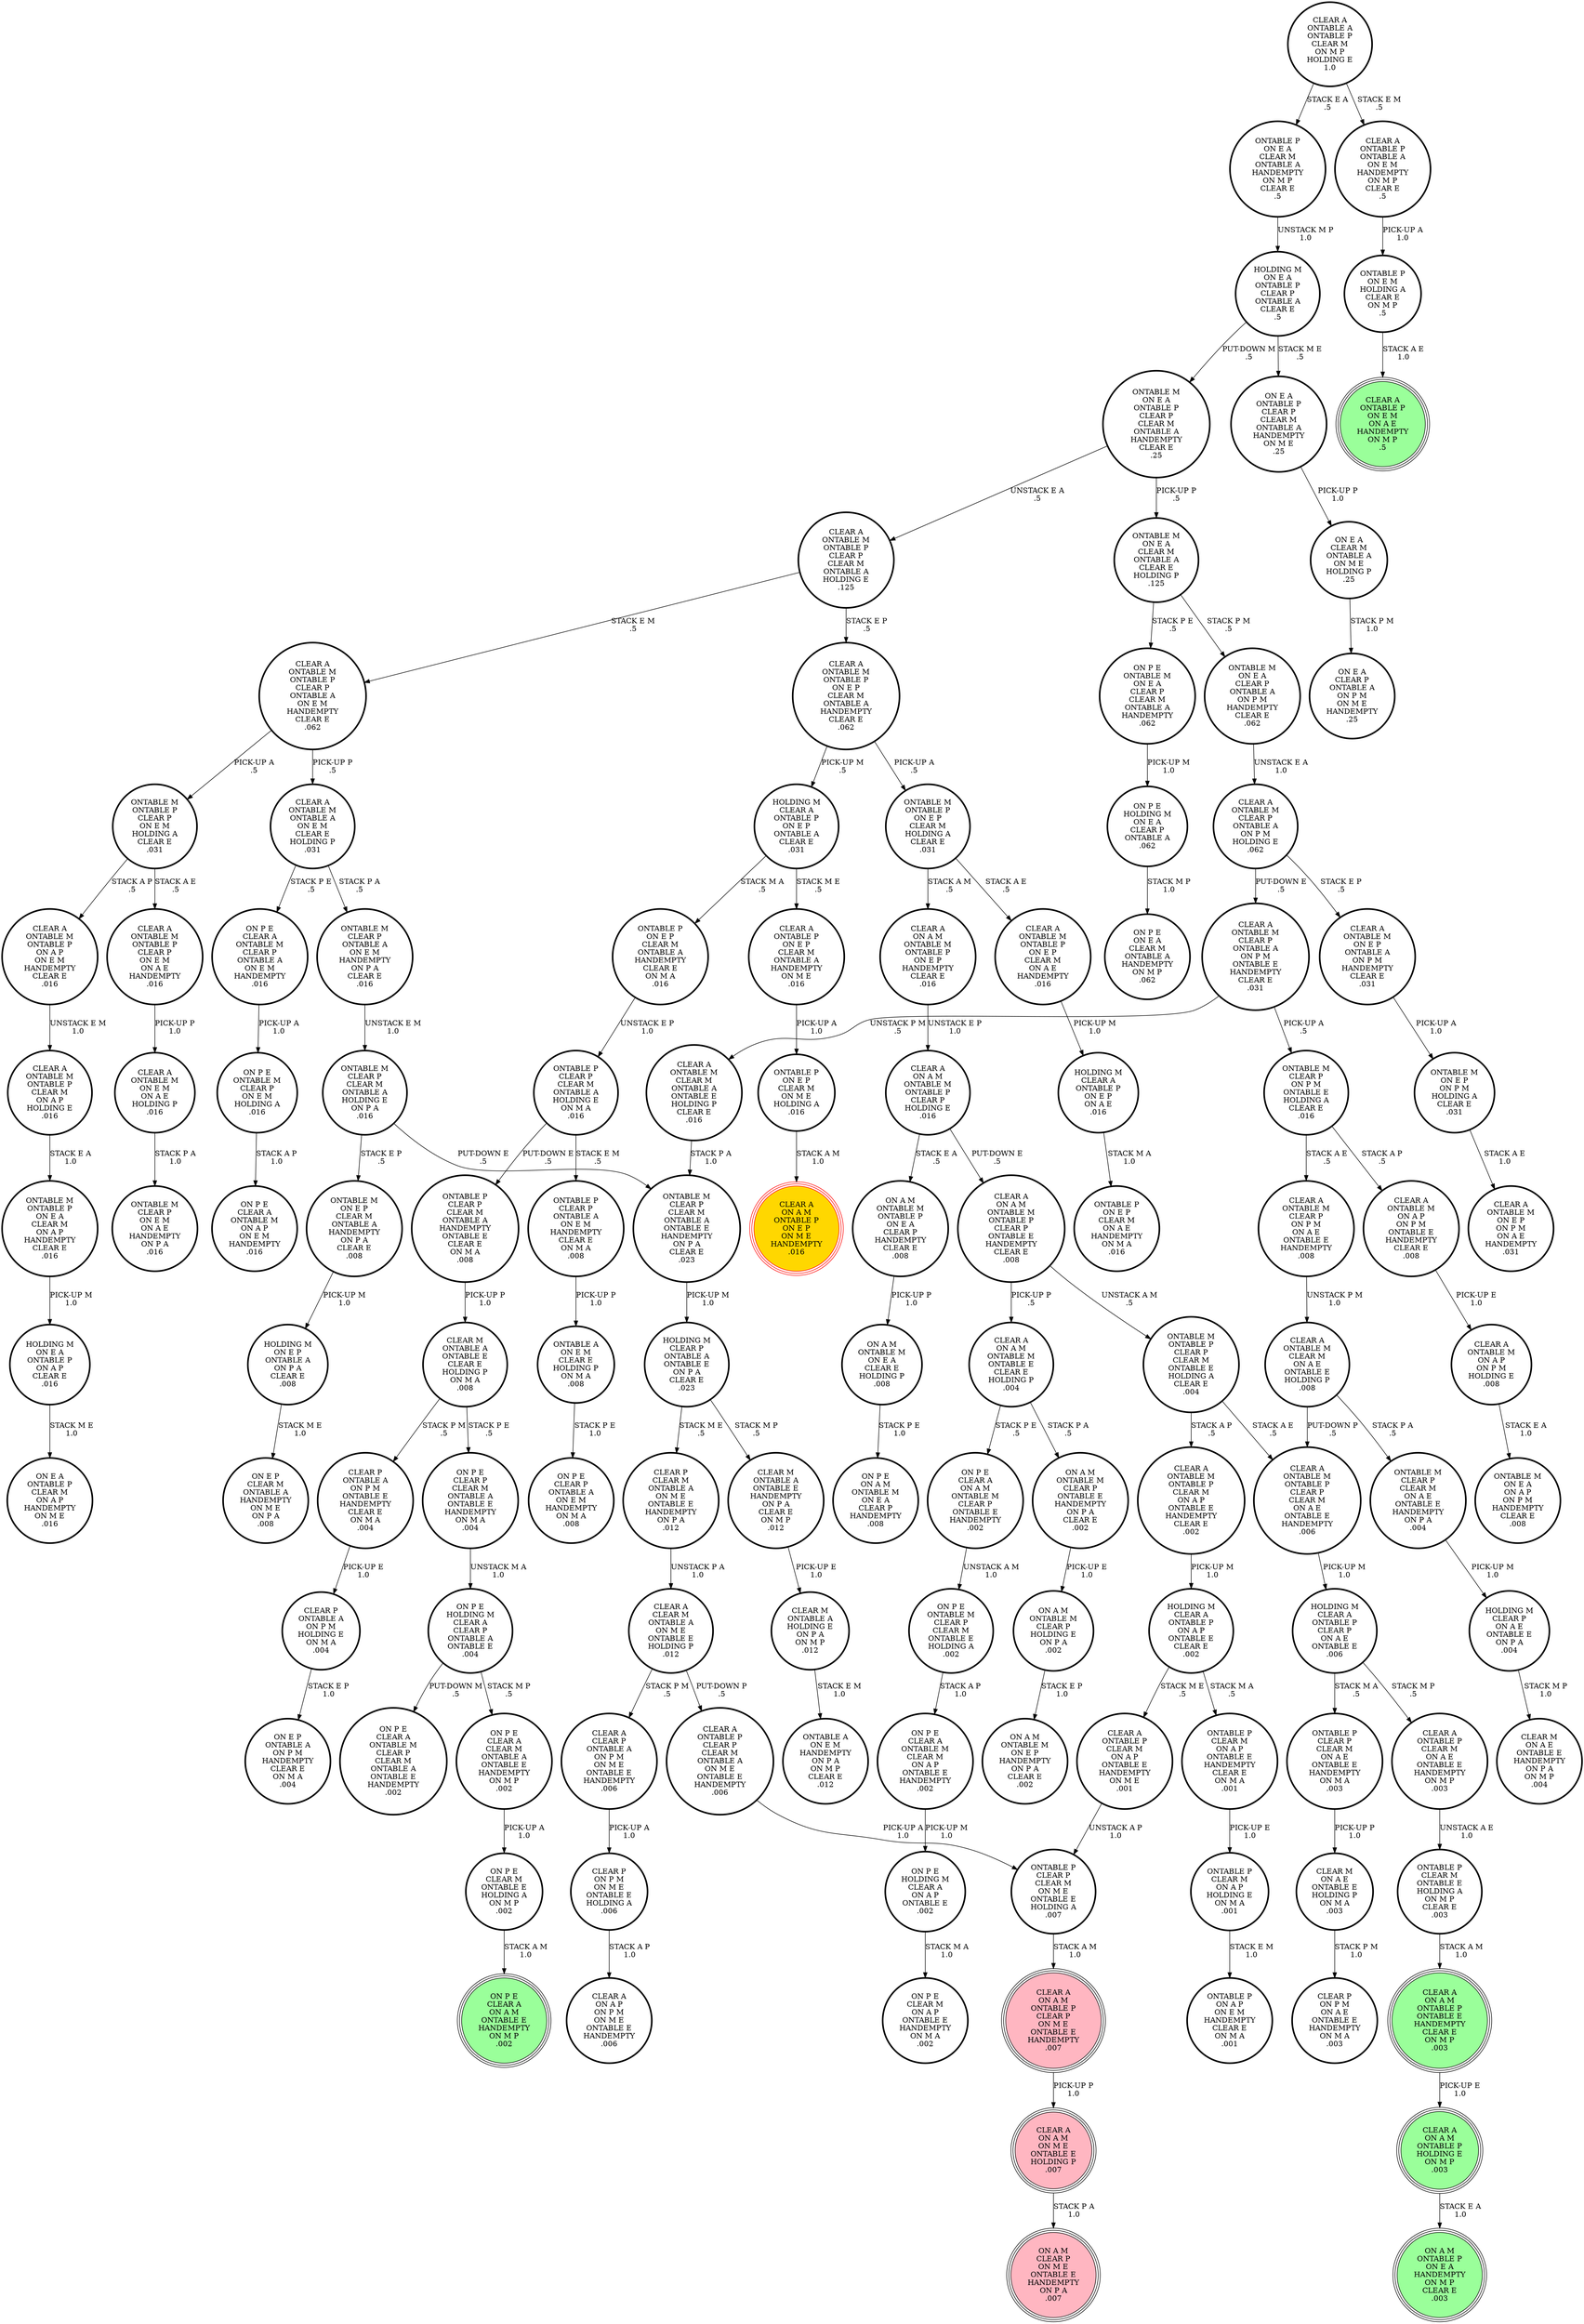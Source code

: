 digraph {
"CLEAR A\nONTABLE M\nCLEAR P\nONTABLE A\nON P M\nONTABLE E\nHANDEMPTY\nCLEAR E\n.031\n" -> "CLEAR A\nONTABLE M\nCLEAR M\nONTABLE A\nONTABLE E\nHOLDING P\nCLEAR E\n.016\n"[label="UNSTACK P M\n.5\n"];
"CLEAR A\nONTABLE M\nCLEAR P\nONTABLE A\nON P M\nONTABLE E\nHANDEMPTY\nCLEAR E\n.031\n" -> "ONTABLE M\nCLEAR P\nON P M\nONTABLE E\nHOLDING A\nCLEAR E\n.016\n"[label="PICK-UP A\n.5\n"];
"ONTABLE M\nON E A\nONTABLE P\nCLEAR P\nCLEAR M\nONTABLE A\nHANDEMPTY\nCLEAR E\n.25\n" -> "ONTABLE M\nON E A\nCLEAR M\nONTABLE A\nCLEAR E\nHOLDING P\n.125\n"[label="PICK-UP P\n.5\n"];
"ONTABLE M\nON E A\nONTABLE P\nCLEAR P\nCLEAR M\nONTABLE A\nHANDEMPTY\nCLEAR E\n.25\n" -> "CLEAR A\nONTABLE M\nONTABLE P\nCLEAR P\nCLEAR M\nONTABLE A\nHOLDING E\n.125\n"[label="UNSTACK E A\n.5\n"];
"ON A M\nONTABLE M\nON E A\nCLEAR E\nHOLDING P\n.008\n" -> "ON P E\nON A M\nONTABLE M\nON E A\nCLEAR P\nHANDEMPTY\n.008\n"[label="STACK P E\n1.0\n"];
"HOLDING M\nCLEAR P\nON A E\nONTABLE E\nON P A\n.004\n" -> "CLEAR M\nON A E\nONTABLE E\nHANDEMPTY\nON P A\nON M P\n.004\n"[label="STACK M P\n1.0\n"];
"ONTABLE P\nCLEAR P\nCLEAR M\nON A E\nONTABLE E\nHANDEMPTY\nON M A\n.003\n" -> "CLEAR M\nON A E\nONTABLE E\nHOLDING P\nON M A\n.003\n"[label="PICK-UP P\n1.0\n"];
"CLEAR A\nONTABLE P\nCLEAR M\nON A P\nONTABLE E\nHANDEMPTY\nON M E\n.001\n" -> "ONTABLE P\nCLEAR P\nCLEAR M\nON M E\nONTABLE E\nHOLDING A\n.007\n"[label="UNSTACK A P\n1.0\n"];
"CLEAR A\nONTABLE M\nONTABLE P\nCLEAR P\nCLEAR M\nONTABLE A\nHOLDING E\n.125\n" -> "CLEAR A\nONTABLE M\nONTABLE P\nON E P\nCLEAR M\nONTABLE A\nHANDEMPTY\nCLEAR E\n.062\n"[label="STACK E P\n.5\n"];
"CLEAR A\nONTABLE M\nONTABLE P\nCLEAR P\nCLEAR M\nONTABLE A\nHOLDING E\n.125\n" -> "CLEAR A\nONTABLE M\nONTABLE P\nCLEAR P\nONTABLE A\nON E M\nHANDEMPTY\nCLEAR E\n.062\n"[label="STACK E M\n.5\n"];
"ONTABLE M\nON E P\nON P M\nHOLDING A\nCLEAR E\n.031\n" -> "CLEAR A\nONTABLE M\nON E P\nON P M\nON A E\nHANDEMPTY\n.031\n"[label="STACK A E\n1.0\n"];
"ON A M\nONTABLE M\nCLEAR P\nONTABLE E\nHANDEMPTY\nON P A\nCLEAR E\n.002\n" -> "ON A M\nONTABLE M\nCLEAR P\nHOLDING E\nON P A\n.002\n"[label="PICK-UP E\n1.0\n"];
"CLEAR A\nON A M\nONTABLE P\nONTABLE E\nHANDEMPTY\nCLEAR E\nON M P\n.003\n" -> "CLEAR A\nON A M\nONTABLE P\nHOLDING E\nON M P\n.003\n"[label="PICK-UP E\n1.0\n"];
"CLEAR A\nONTABLE M\nON E P\nONTABLE A\nON P M\nHANDEMPTY\nCLEAR E\n.031\n" -> "ONTABLE M\nON E P\nON P M\nHOLDING A\nCLEAR E\n.031\n"[label="PICK-UP A\n1.0\n"];
"ON E A\nCLEAR M\nONTABLE A\nON M E\nHOLDING P\n.25\n" -> "ON E A\nCLEAR P\nONTABLE A\nON P M\nON M E\nHANDEMPTY\n.25\n"[label="STACK P M\n1.0\n"];
"ON P E\nCLEAR M\nONTABLE E\nHOLDING A\nON M P\n.002\n" -> "ON P E\nCLEAR A\nON A M\nONTABLE E\nHANDEMPTY\nON M P\n.002\n"[label="STACK A M\n1.0\n"];
"CLEAR A\nONTABLE M\nONTABLE A\nON E M\nCLEAR E\nHOLDING P\n.031\n" -> "ONTABLE M\nCLEAR P\nONTABLE A\nON E M\nHANDEMPTY\nON P A\nCLEAR E\n.016\n"[label="STACK P A\n.5\n"];
"CLEAR A\nONTABLE M\nONTABLE A\nON E M\nCLEAR E\nHOLDING P\n.031\n" -> "ON P E\nCLEAR A\nONTABLE M\nCLEAR P\nONTABLE A\nON E M\nHANDEMPTY\n.016\n"[label="STACK P E\n.5\n"];
"HOLDING M\nCLEAR A\nONTABLE P\nCLEAR P\nON A E\nONTABLE E\n.006\n" -> "CLEAR A\nONTABLE P\nCLEAR M\nON A E\nONTABLE E\nHANDEMPTY\nON M P\n.003\n"[label="STACK M P\n.5\n"];
"HOLDING M\nCLEAR A\nONTABLE P\nCLEAR P\nON A E\nONTABLE E\n.006\n" -> "ONTABLE P\nCLEAR P\nCLEAR M\nON A E\nONTABLE E\nHANDEMPTY\nON M A\n.003\n"[label="STACK M A\n.5\n"];
"ONTABLE M\nONTABLE P\nCLEAR P\nON E M\nHOLDING A\nCLEAR E\n.031\n" -> "CLEAR A\nONTABLE M\nONTABLE P\nCLEAR P\nON E M\nON A E\nHANDEMPTY\n.016\n"[label="STACK A E\n.5\n"];
"ONTABLE M\nONTABLE P\nCLEAR P\nON E M\nHOLDING A\nCLEAR E\n.031\n" -> "CLEAR A\nONTABLE M\nONTABLE P\nON A P\nON E M\nHANDEMPTY\nCLEAR E\n.016\n"[label="STACK A P\n.5\n"];
"CLEAR P\nON P M\nON M E\nONTABLE E\nHOLDING A\n.006\n" -> "CLEAR A\nON A P\nON P M\nON M E\nONTABLE E\nHANDEMPTY\n.006\n"[label="STACK A P\n1.0\n"];
"ON P E\nHOLDING M\nCLEAR A\nON A P\nONTABLE E\n.002\n" -> "ON P E\nCLEAR M\nON A P\nONTABLE E\nHANDEMPTY\nON M A\n.002\n"[label="STACK M A\n1.0\n"];
"ONTABLE P\nCLEAR P\nCLEAR M\nON M E\nONTABLE E\nHOLDING A\n.007\n" -> "CLEAR A\nON A M\nONTABLE P\nCLEAR P\nON M E\nONTABLE E\nHANDEMPTY\n.007\n"[label="STACK A M\n1.0\n"];
"CLEAR A\nONTABLE P\nON E P\nCLEAR M\nONTABLE A\nHANDEMPTY\nON M E\n.016\n" -> "ONTABLE P\nON E P\nCLEAR M\nON M E\nHOLDING A\n.016\n"[label="PICK-UP A\n1.0\n"];
"CLEAR A\nCLEAR M\nONTABLE A\nON M E\nONTABLE E\nHOLDING P\n.012\n" -> "CLEAR A\nONTABLE P\nCLEAR P\nCLEAR M\nONTABLE A\nON M E\nONTABLE E\nHANDEMPTY\n.006\n"[label="PUT-DOWN P\n.5\n"];
"CLEAR A\nCLEAR M\nONTABLE A\nON M E\nONTABLE E\nHOLDING P\n.012\n" -> "CLEAR A\nCLEAR P\nONTABLE A\nON P M\nON M E\nONTABLE E\nHANDEMPTY\n.006\n"[label="STACK P M\n.5\n"];
"ON P E\nONTABLE M\nCLEAR P\nCLEAR M\nONTABLE E\nHOLDING A\n.002\n" -> "ON P E\nCLEAR A\nONTABLE M\nCLEAR M\nON A P\nONTABLE E\nHANDEMPTY\n.002\n"[label="STACK A P\n1.0\n"];
"ONTABLE P\nCLEAR P\nONTABLE A\nON E M\nHANDEMPTY\nCLEAR E\nON M A\n.008\n" -> "ONTABLE A\nON E M\nCLEAR E\nHOLDING P\nON M A\n.008\n"[label="PICK-UP P\n1.0\n"];
"ONTABLE M\nON E A\nCLEAR M\nONTABLE A\nCLEAR E\nHOLDING P\n.125\n" -> "ON P E\nONTABLE M\nON E A\nCLEAR P\nCLEAR M\nONTABLE A\nHANDEMPTY\n.062\n"[label="STACK P E\n.5\n"];
"ONTABLE M\nON E A\nCLEAR M\nONTABLE A\nCLEAR E\nHOLDING P\n.125\n" -> "ONTABLE M\nON E A\nCLEAR P\nONTABLE A\nON P M\nHANDEMPTY\nCLEAR E\n.062\n"[label="STACK P M\n.5\n"];
"ON A M\nONTABLE M\nONTABLE P\nON E A\nCLEAR P\nHANDEMPTY\nCLEAR E\n.008\n" -> "ON A M\nONTABLE M\nON E A\nCLEAR E\nHOLDING P\n.008\n"[label="PICK-UP P\n1.0\n"];
"CLEAR A\nONTABLE M\nONTABLE P\nCLEAR M\nON A P\nHOLDING E\n.016\n" -> "ONTABLE M\nONTABLE P\nON E A\nCLEAR M\nON A P\nHANDEMPTY\nCLEAR E\n.016\n"[label="STACK E A\n1.0\n"];
"CLEAR M\nONTABLE A\nHOLDING E\nON P A\nON M P\n.012\n" -> "ONTABLE A\nON E M\nHANDEMPTY\nON P A\nON M P\nCLEAR E\n.012\n"[label="STACK E M\n1.0\n"];
"ONTABLE P\nON E A\nCLEAR M\nONTABLE A\nHANDEMPTY\nON M P\nCLEAR E\n.5\n" -> "HOLDING M\nON E A\nONTABLE P\nCLEAR P\nONTABLE A\nCLEAR E\n.5\n"[label="UNSTACK M P\n1.0\n"];
"ONTABLE M\nONTABLE P\nCLEAR P\nCLEAR M\nONTABLE E\nHOLDING A\nCLEAR E\n.004\n" -> "CLEAR A\nONTABLE M\nONTABLE P\nCLEAR P\nCLEAR M\nON A E\nONTABLE E\nHANDEMPTY\n.006\n"[label="STACK A E\n.5\n"];
"ONTABLE M\nONTABLE P\nCLEAR P\nCLEAR M\nONTABLE E\nHOLDING A\nCLEAR E\n.004\n" -> "CLEAR A\nONTABLE M\nONTABLE P\nCLEAR M\nON A P\nONTABLE E\nHANDEMPTY\nCLEAR E\n.002\n"[label="STACK A P\n.5\n"];
"CLEAR A\nON A M\nONTABLE M\nONTABLE P\nCLEAR P\nHOLDING E\n.016\n" -> "ON A M\nONTABLE M\nONTABLE P\nON E A\nCLEAR P\nHANDEMPTY\nCLEAR E\n.008\n"[label="STACK E A\n.5\n"];
"CLEAR A\nON A M\nONTABLE M\nONTABLE P\nCLEAR P\nHOLDING E\n.016\n" -> "CLEAR A\nON A M\nONTABLE M\nONTABLE P\nCLEAR P\nONTABLE E\nHANDEMPTY\nCLEAR E\n.008\n"[label="PUT-DOWN E\n.5\n"];
"CLEAR A\nON A M\nONTABLE M\nONTABLE E\nCLEAR E\nHOLDING P\n.004\n" -> "ON P E\nCLEAR A\nON A M\nONTABLE M\nCLEAR P\nONTABLE E\nHANDEMPTY\n.002\n"[label="STACK P E\n.5\n"];
"CLEAR A\nON A M\nONTABLE M\nONTABLE E\nCLEAR E\nHOLDING P\n.004\n" -> "ON A M\nONTABLE M\nCLEAR P\nONTABLE E\nHANDEMPTY\nON P A\nCLEAR E\n.002\n"[label="STACK P A\n.5\n"];
"CLEAR M\nONTABLE A\nONTABLE E\nCLEAR E\nHOLDING P\nON M A\n.008\n" -> "ON P E\nCLEAR P\nCLEAR M\nONTABLE A\nONTABLE E\nHANDEMPTY\nON M A\n.004\n"[label="STACK P E\n.5\n"];
"CLEAR M\nONTABLE A\nONTABLE E\nCLEAR E\nHOLDING P\nON M A\n.008\n" -> "CLEAR P\nONTABLE A\nON P M\nONTABLE E\nHANDEMPTY\nCLEAR E\nON M A\n.004\n"[label="STACK P M\n.5\n"];
"ONTABLE M\nONTABLE P\nON E P\nCLEAR M\nHOLDING A\nCLEAR E\n.031\n" -> "CLEAR A\nON A M\nONTABLE M\nONTABLE P\nON E P\nHANDEMPTY\nCLEAR E\n.016\n"[label="STACK A M\n.5\n"];
"ONTABLE M\nONTABLE P\nON E P\nCLEAR M\nHOLDING A\nCLEAR E\n.031\n" -> "CLEAR A\nONTABLE M\nONTABLE P\nON E P\nCLEAR M\nON A E\nHANDEMPTY\n.016\n"[label="STACK A E\n.5\n"];
"ONTABLE P\nON E P\nCLEAR M\nON M E\nHOLDING A\n.016\n" -> "CLEAR A\nON A M\nONTABLE P\nON E P\nON M E\nHANDEMPTY\n.016\n"[label="STACK A M\n1.0\n"];
"ONTABLE M\nON E A\nCLEAR P\nONTABLE A\nON P M\nHANDEMPTY\nCLEAR E\n.062\n" -> "CLEAR A\nONTABLE M\nCLEAR P\nONTABLE A\nON P M\nHOLDING E\n.062\n"[label="UNSTACK E A\n1.0\n"];
"CLEAR A\nONTABLE M\nONTABLE P\nCLEAR P\nCLEAR M\nON A E\nONTABLE E\nHANDEMPTY\n.006\n" -> "HOLDING M\nCLEAR A\nONTABLE P\nCLEAR P\nON A E\nONTABLE E\n.006\n"[label="PICK-UP M\n1.0\n"];
"CLEAR A\nONTABLE M\nCLEAR M\nONTABLE A\nONTABLE E\nHOLDING P\nCLEAR E\n.016\n" -> "ONTABLE M\nCLEAR P\nCLEAR M\nONTABLE A\nONTABLE E\nHANDEMPTY\nON P A\nCLEAR E\n.023\n"[label="STACK P A\n1.0\n"];
"HOLDING M\nCLEAR A\nONTABLE P\nON A P\nONTABLE E\nCLEAR E\n.002\n" -> "ONTABLE P\nCLEAR M\nON A P\nONTABLE E\nHANDEMPTY\nCLEAR E\nON M A\n.001\n"[label="STACK M A\n.5\n"];
"HOLDING M\nCLEAR A\nONTABLE P\nON A P\nONTABLE E\nCLEAR E\n.002\n" -> "CLEAR A\nONTABLE P\nCLEAR M\nON A P\nONTABLE E\nHANDEMPTY\nON M E\n.001\n"[label="STACK M E\n.5\n"];
"ONTABLE P\nCLEAR M\nON A P\nHOLDING E\nON M A\n.001\n" -> "ONTABLE P\nON A P\nON E M\nHANDEMPTY\nCLEAR E\nON M A\n.001\n"[label="STACK E M\n1.0\n"];
"ONTABLE P\nON E P\nCLEAR M\nONTABLE A\nHANDEMPTY\nCLEAR E\nON M A\n.016\n" -> "ONTABLE P\nCLEAR P\nCLEAR M\nONTABLE A\nHOLDING E\nON M A\n.016\n"[label="UNSTACK E P\n1.0\n"];
"ONTABLE P\nCLEAR M\nON A P\nONTABLE E\nHANDEMPTY\nCLEAR E\nON M A\n.001\n" -> "ONTABLE P\nCLEAR M\nON A P\nHOLDING E\nON M A\n.001\n"[label="PICK-UP E\n1.0\n"];
"ONTABLE M\nCLEAR P\nONTABLE A\nON E M\nHANDEMPTY\nON P A\nCLEAR E\n.016\n" -> "ONTABLE M\nCLEAR P\nCLEAR M\nONTABLE A\nHOLDING E\nON P A\n.016\n"[label="UNSTACK E M\n1.0\n"];
"ONTABLE M\nONTABLE P\nON E A\nCLEAR M\nON A P\nHANDEMPTY\nCLEAR E\n.016\n" -> "HOLDING M\nON E A\nONTABLE P\nON A P\nCLEAR E\n.016\n"[label="PICK-UP M\n1.0\n"];
"ON P E\nCLEAR A\nON A M\nONTABLE M\nCLEAR P\nONTABLE E\nHANDEMPTY\n.002\n" -> "ON P E\nONTABLE M\nCLEAR P\nCLEAR M\nONTABLE E\nHOLDING A\n.002\n"[label="UNSTACK A M\n1.0\n"];
"ONTABLE P\nON E M\nHOLDING A\nCLEAR E\nON M P\n.5\n" -> "CLEAR A\nONTABLE P\nON E M\nON A E\nHANDEMPTY\nON M P\n.5\n"[label="STACK A E\n1.0\n"];
"ON P E\nCLEAR A\nONTABLE M\nCLEAR P\nONTABLE A\nON E M\nHANDEMPTY\n.016\n" -> "ON P E\nONTABLE M\nCLEAR P\nON E M\nHOLDING A\n.016\n"[label="PICK-UP A\n1.0\n"];
"ONTABLE P\nCLEAR P\nCLEAR M\nONTABLE A\nHANDEMPTY\nONTABLE E\nCLEAR E\nON M A\n.008\n" -> "CLEAR M\nONTABLE A\nONTABLE E\nCLEAR E\nHOLDING P\nON M A\n.008\n"[label="PICK-UP P\n1.0\n"];
"ONTABLE A\nON E M\nCLEAR E\nHOLDING P\nON M A\n.008\n" -> "ON P E\nCLEAR P\nONTABLE A\nON E M\nHANDEMPTY\nON M A\n.008\n"[label="STACK P E\n1.0\n"];
"ON P E\nCLEAR A\nCLEAR M\nONTABLE A\nONTABLE E\nHANDEMPTY\nON M P\n.002\n" -> "ON P E\nCLEAR M\nONTABLE E\nHOLDING A\nON M P\n.002\n"[label="PICK-UP A\n1.0\n"];
"ON P E\nHOLDING M\nON E A\nCLEAR P\nONTABLE A\n.062\n" -> "ON P E\nON E A\nCLEAR M\nONTABLE A\nHANDEMPTY\nON M P\n.062\n"[label="STACK M P\n1.0\n"];
"CLEAR A\nONTABLE M\nONTABLE P\nON A P\nON E M\nHANDEMPTY\nCLEAR E\n.016\n" -> "CLEAR A\nONTABLE M\nONTABLE P\nCLEAR M\nON A P\nHOLDING E\n.016\n"[label="UNSTACK E M\n1.0\n"];
"CLEAR M\nONTABLE A\nONTABLE E\nHANDEMPTY\nON P A\nCLEAR E\nON M P\n.012\n" -> "CLEAR M\nONTABLE A\nHOLDING E\nON P A\nON M P\n.012\n"[label="PICK-UP E\n1.0\n"];
"CLEAR A\nONTABLE A\nONTABLE P\nCLEAR M\nON M P\nHOLDING E\n1.0\n" -> "ONTABLE P\nON E A\nCLEAR M\nONTABLE A\nHANDEMPTY\nON M P\nCLEAR E\n.5\n"[label="STACK E A\n.5\n"];
"CLEAR A\nONTABLE A\nONTABLE P\nCLEAR M\nON M P\nHOLDING E\n1.0\n" -> "CLEAR A\nONTABLE P\nONTABLE A\nON E M\nHANDEMPTY\nON M P\nCLEAR E\n.5\n"[label="STACK E M\n.5\n"];
"ON E A\nONTABLE P\nCLEAR P\nCLEAR M\nONTABLE A\nHANDEMPTY\nON M E\n.25\n" -> "ON E A\nCLEAR M\nONTABLE A\nON M E\nHOLDING P\n.25\n"[label="PICK-UP P\n1.0\n"];
"CLEAR A\nONTABLE M\nON A P\nON P M\nHOLDING E\n.008\n" -> "ONTABLE M\nON E A\nON A P\nON P M\nHANDEMPTY\nCLEAR E\n.008\n"[label="STACK E A\n1.0\n"];
"ONTABLE M\nON E P\nCLEAR M\nONTABLE A\nHANDEMPTY\nON P A\nCLEAR E\n.008\n" -> "HOLDING M\nON E P\nONTABLE A\nON P A\nCLEAR E\n.008\n"[label="PICK-UP M\n1.0\n"];
"ON P E\nONTABLE M\nON E A\nCLEAR P\nCLEAR M\nONTABLE A\nHANDEMPTY\n.062\n" -> "ON P E\nHOLDING M\nON E A\nCLEAR P\nONTABLE A\n.062\n"[label="PICK-UP M\n1.0\n"];
"CLEAR A\nONTABLE M\nONTABLE P\nCLEAR M\nON A P\nONTABLE E\nHANDEMPTY\nCLEAR E\n.002\n" -> "HOLDING M\nCLEAR A\nONTABLE P\nON A P\nONTABLE E\nCLEAR E\n.002\n"[label="PICK-UP M\n1.0\n"];
"CLEAR A\nONTABLE M\nONTABLE P\nON E P\nCLEAR M\nON A E\nHANDEMPTY\n.016\n" -> "HOLDING M\nCLEAR A\nONTABLE P\nON E P\nON A E\n.016\n"[label="PICK-UP M\n1.0\n"];
"ON P E\nCLEAR A\nONTABLE M\nCLEAR M\nON A P\nONTABLE E\nHANDEMPTY\n.002\n" -> "ON P E\nHOLDING M\nCLEAR A\nON A P\nONTABLE E\n.002\n"[label="PICK-UP M\n1.0\n"];
"CLEAR A\nON A M\nONTABLE P\nHOLDING E\nON M P\n.003\n" -> "ON A M\nONTABLE P\nON E A\nHANDEMPTY\nON M P\nCLEAR E\n.003\n"[label="STACK E A\n1.0\n"];
"CLEAR A\nONTABLE P\nONTABLE A\nON E M\nHANDEMPTY\nON M P\nCLEAR E\n.5\n" -> "ONTABLE P\nON E M\nHOLDING A\nCLEAR E\nON M P\n.5\n"[label="PICK-UP A\n1.0\n"];
"CLEAR P\nONTABLE A\nON P M\nHOLDING E\nON M A\n.004\n" -> "ON E P\nONTABLE A\nON P M\nHANDEMPTY\nCLEAR E\nON M A\n.004\n"[label="STACK E P\n1.0\n"];
"ONTABLE P\nCLEAR P\nCLEAR M\nONTABLE A\nHOLDING E\nON M A\n.016\n" -> "ONTABLE P\nCLEAR P\nCLEAR M\nONTABLE A\nHANDEMPTY\nONTABLE E\nCLEAR E\nON M A\n.008\n"[label="PUT-DOWN E\n.5\n"];
"ONTABLE P\nCLEAR P\nCLEAR M\nONTABLE A\nHOLDING E\nON M A\n.016\n" -> "ONTABLE P\nCLEAR P\nONTABLE A\nON E M\nHANDEMPTY\nCLEAR E\nON M A\n.008\n"[label="STACK E M\n.5\n"];
"CLEAR A\nONTABLE M\nON E M\nON A E\nHOLDING P\n.016\n" -> "ONTABLE M\nCLEAR P\nON E M\nON A E\nHANDEMPTY\nON P A\n.016\n"[label="STACK P A\n1.0\n"];
"ONTABLE M\nCLEAR P\nCLEAR M\nONTABLE A\nONTABLE E\nHANDEMPTY\nON P A\nCLEAR E\n.023\n" -> "HOLDING M\nCLEAR P\nONTABLE A\nONTABLE E\nON P A\nCLEAR E\n.023\n"[label="PICK-UP M\n1.0\n"];
"ON A M\nONTABLE M\nCLEAR P\nHOLDING E\nON P A\n.002\n" -> "ON A M\nONTABLE M\nON E P\nHANDEMPTY\nON P A\nCLEAR E\n.002\n"[label="STACK E P\n1.0\n"];
"ONTABLE P\nCLEAR M\nONTABLE E\nHOLDING A\nON M P\nCLEAR E\n.003\n" -> "CLEAR A\nON A M\nONTABLE P\nONTABLE E\nHANDEMPTY\nCLEAR E\nON M P\n.003\n"[label="STACK A M\n1.0\n"];
"CLEAR M\nON A E\nONTABLE E\nHOLDING P\nON M A\n.003\n" -> "CLEAR P\nON P M\nON A E\nONTABLE E\nHANDEMPTY\nON M A\n.003\n"[label="STACK P M\n1.0\n"];
"CLEAR A\nON A M\nONTABLE M\nONTABLE P\nCLEAR P\nONTABLE E\nHANDEMPTY\nCLEAR E\n.008\n" -> "ONTABLE M\nONTABLE P\nCLEAR P\nCLEAR M\nONTABLE E\nHOLDING A\nCLEAR E\n.004\n"[label="UNSTACK A M\n.5\n"];
"CLEAR A\nON A M\nONTABLE M\nONTABLE P\nCLEAR P\nONTABLE E\nHANDEMPTY\nCLEAR E\n.008\n" -> "CLEAR A\nON A M\nONTABLE M\nONTABLE E\nCLEAR E\nHOLDING P\n.004\n"[label="PICK-UP P\n.5\n"];
"CLEAR A\nON A M\nON M E\nONTABLE E\nHOLDING P\n.007\n" -> "ON A M\nCLEAR P\nON M E\nONTABLE E\nHANDEMPTY\nON P A\n.007\n"[label="STACK P A\n1.0\n"];
"ONTABLE M\nCLEAR P\nON P M\nONTABLE E\nHOLDING A\nCLEAR E\n.016\n" -> "CLEAR A\nONTABLE M\nCLEAR P\nON P M\nON A E\nONTABLE E\nHANDEMPTY\n.008\n"[label="STACK A E\n.5\n"];
"ONTABLE M\nCLEAR P\nON P M\nONTABLE E\nHOLDING A\nCLEAR E\n.016\n" -> "CLEAR A\nONTABLE M\nON A P\nON P M\nONTABLE E\nHANDEMPTY\nCLEAR E\n.008\n"[label="STACK A P\n.5\n"];
"ONTABLE M\nCLEAR P\nCLEAR M\nONTABLE A\nHOLDING E\nON P A\n.016\n" -> "ONTABLE M\nCLEAR P\nCLEAR M\nONTABLE A\nONTABLE E\nHANDEMPTY\nON P A\nCLEAR E\n.023\n"[label="PUT-DOWN E\n.5\n"];
"ONTABLE M\nCLEAR P\nCLEAR M\nONTABLE A\nHOLDING E\nON P A\n.016\n" -> "ONTABLE M\nON E P\nCLEAR M\nONTABLE A\nHANDEMPTY\nON P A\nCLEAR E\n.008\n"[label="STACK E P\n.5\n"];
"CLEAR A\nONTABLE M\nONTABLE P\nON E P\nCLEAR M\nONTABLE A\nHANDEMPTY\nCLEAR E\n.062\n" -> "HOLDING M\nCLEAR A\nONTABLE P\nON E P\nONTABLE A\nCLEAR E\n.031\n"[label="PICK-UP M\n.5\n"];
"CLEAR A\nONTABLE M\nONTABLE P\nON E P\nCLEAR M\nONTABLE A\nHANDEMPTY\nCLEAR E\n.062\n" -> "ONTABLE M\nONTABLE P\nON E P\nCLEAR M\nHOLDING A\nCLEAR E\n.031\n"[label="PICK-UP A\n.5\n"];
"ON P E\nONTABLE M\nCLEAR P\nON E M\nHOLDING A\n.016\n" -> "ON P E\nCLEAR A\nONTABLE M\nON A P\nON E M\nHANDEMPTY\n.016\n"[label="STACK A P\n1.0\n"];
"CLEAR A\nONTABLE M\nCLEAR M\nON A E\nONTABLE E\nHOLDING P\n.008\n" -> "ONTABLE M\nCLEAR P\nCLEAR M\nON A E\nONTABLE E\nHANDEMPTY\nON P A\n.004\n"[label="STACK P A\n.5\n"];
"CLEAR A\nONTABLE M\nCLEAR M\nON A E\nONTABLE E\nHOLDING P\n.008\n" -> "CLEAR A\nONTABLE M\nONTABLE P\nCLEAR P\nCLEAR M\nON A E\nONTABLE E\nHANDEMPTY\n.006\n"[label="PUT-DOWN P\n.5\n"];
"CLEAR A\nONTABLE M\nCLEAR P\nONTABLE A\nON P M\nHOLDING E\n.062\n" -> "CLEAR A\nONTABLE M\nCLEAR P\nONTABLE A\nON P M\nONTABLE E\nHANDEMPTY\nCLEAR E\n.031\n"[label="PUT-DOWN E\n.5\n"];
"CLEAR A\nONTABLE M\nCLEAR P\nONTABLE A\nON P M\nHOLDING E\n.062\n" -> "CLEAR A\nONTABLE M\nON E P\nONTABLE A\nON P M\nHANDEMPTY\nCLEAR E\n.031\n"[label="STACK E P\n.5\n"];
"CLEAR A\nONTABLE M\nCLEAR P\nON P M\nON A E\nONTABLE E\nHANDEMPTY\n.008\n" -> "CLEAR A\nONTABLE M\nCLEAR M\nON A E\nONTABLE E\nHOLDING P\n.008\n"[label="UNSTACK P M\n1.0\n"];
"CLEAR A\nCLEAR P\nONTABLE A\nON P M\nON M E\nONTABLE E\nHANDEMPTY\n.006\n" -> "CLEAR P\nON P M\nON M E\nONTABLE E\nHOLDING A\n.006\n"[label="PICK-UP A\n1.0\n"];
"CLEAR A\nONTABLE P\nCLEAR M\nON A E\nONTABLE E\nHANDEMPTY\nON M P\n.003\n" -> "ONTABLE P\nCLEAR M\nONTABLE E\nHOLDING A\nON M P\nCLEAR E\n.003\n"[label="UNSTACK A E\n1.0\n"];
"CLEAR A\nONTABLE M\nON A P\nON P M\nONTABLE E\nHANDEMPTY\nCLEAR E\n.008\n" -> "CLEAR A\nONTABLE M\nON A P\nON P M\nHOLDING E\n.008\n"[label="PICK-UP E\n1.0\n"];
"CLEAR P\nONTABLE A\nON P M\nONTABLE E\nHANDEMPTY\nCLEAR E\nON M A\n.004\n" -> "CLEAR P\nONTABLE A\nON P M\nHOLDING E\nON M A\n.004\n"[label="PICK-UP E\n1.0\n"];
"CLEAR P\nCLEAR M\nONTABLE A\nON M E\nONTABLE E\nHANDEMPTY\nON P A\n.012\n" -> "CLEAR A\nCLEAR M\nONTABLE A\nON M E\nONTABLE E\nHOLDING P\n.012\n"[label="UNSTACK P A\n1.0\n"];
"CLEAR A\nON A M\nONTABLE P\nCLEAR P\nON M E\nONTABLE E\nHANDEMPTY\n.007\n" -> "CLEAR A\nON A M\nON M E\nONTABLE E\nHOLDING P\n.007\n"[label="PICK-UP P\n1.0\n"];
"HOLDING M\nCLEAR A\nONTABLE P\nON E P\nONTABLE A\nCLEAR E\n.031\n" -> "CLEAR A\nONTABLE P\nON E P\nCLEAR M\nONTABLE A\nHANDEMPTY\nON M E\n.016\n"[label="STACK M E\n.5\n"];
"HOLDING M\nCLEAR A\nONTABLE P\nON E P\nONTABLE A\nCLEAR E\n.031\n" -> "ONTABLE P\nON E P\nCLEAR M\nONTABLE A\nHANDEMPTY\nCLEAR E\nON M A\n.016\n"[label="STACK M A\n.5\n"];
"HOLDING M\nON E A\nONTABLE P\nON A P\nCLEAR E\n.016\n" -> "ON E A\nONTABLE P\nCLEAR M\nON A P\nHANDEMPTY\nON M E\n.016\n"[label="STACK M E\n1.0\n"];
"CLEAR A\nONTABLE P\nCLEAR P\nCLEAR M\nONTABLE A\nON M E\nONTABLE E\nHANDEMPTY\n.006\n" -> "ONTABLE P\nCLEAR P\nCLEAR M\nON M E\nONTABLE E\nHOLDING A\n.007\n"[label="PICK-UP A\n1.0\n"];
"CLEAR A\nON A M\nONTABLE M\nONTABLE P\nON E P\nHANDEMPTY\nCLEAR E\n.016\n" -> "CLEAR A\nON A M\nONTABLE M\nONTABLE P\nCLEAR P\nHOLDING E\n.016\n"[label="UNSTACK E P\n1.0\n"];
"ONTABLE M\nCLEAR P\nCLEAR M\nON A E\nONTABLE E\nHANDEMPTY\nON P A\n.004\n" -> "HOLDING M\nCLEAR P\nON A E\nONTABLE E\nON P A\n.004\n"[label="PICK-UP M\n1.0\n"];
"HOLDING M\nCLEAR P\nONTABLE A\nONTABLE E\nON P A\nCLEAR E\n.023\n" -> "CLEAR P\nCLEAR M\nONTABLE A\nON M E\nONTABLE E\nHANDEMPTY\nON P A\n.012\n"[label="STACK M E\n.5\n"];
"HOLDING M\nCLEAR P\nONTABLE A\nONTABLE E\nON P A\nCLEAR E\n.023\n" -> "CLEAR M\nONTABLE A\nONTABLE E\nHANDEMPTY\nON P A\nCLEAR E\nON M P\n.012\n"[label="STACK M P\n.5\n"];
"CLEAR A\nONTABLE M\nONTABLE P\nCLEAR P\nONTABLE A\nON E M\nHANDEMPTY\nCLEAR E\n.062\n" -> "ONTABLE M\nONTABLE P\nCLEAR P\nON E M\nHOLDING A\nCLEAR E\n.031\n"[label="PICK-UP A\n.5\n"];
"CLEAR A\nONTABLE M\nONTABLE P\nCLEAR P\nONTABLE A\nON E M\nHANDEMPTY\nCLEAR E\n.062\n" -> "CLEAR A\nONTABLE M\nONTABLE A\nON E M\nCLEAR E\nHOLDING P\n.031\n"[label="PICK-UP P\n.5\n"];
"HOLDING M\nON E A\nONTABLE P\nCLEAR P\nONTABLE A\nCLEAR E\n.5\n" -> "ON E A\nONTABLE P\nCLEAR P\nCLEAR M\nONTABLE A\nHANDEMPTY\nON M E\n.25\n"[label="STACK M E\n.5\n"];
"HOLDING M\nON E A\nONTABLE P\nCLEAR P\nONTABLE A\nCLEAR E\n.5\n" -> "ONTABLE M\nON E A\nONTABLE P\nCLEAR P\nCLEAR M\nONTABLE A\nHANDEMPTY\nCLEAR E\n.25\n"[label="PUT-DOWN M\n.5\n"];
"ON P E\nHOLDING M\nCLEAR A\nCLEAR P\nONTABLE A\nONTABLE E\n.004\n" -> "ON P E\nCLEAR A\nONTABLE M\nCLEAR P\nCLEAR M\nONTABLE A\nONTABLE E\nHANDEMPTY\n.002\n"[label="PUT-DOWN M\n.5\n"];
"ON P E\nHOLDING M\nCLEAR A\nCLEAR P\nONTABLE A\nONTABLE E\n.004\n" -> "ON P E\nCLEAR A\nCLEAR M\nONTABLE A\nONTABLE E\nHANDEMPTY\nON M P\n.002\n"[label="STACK M P\n.5\n"];
"ON P E\nCLEAR P\nCLEAR M\nONTABLE A\nONTABLE E\nHANDEMPTY\nON M A\n.004\n" -> "ON P E\nHOLDING M\nCLEAR A\nCLEAR P\nONTABLE A\nONTABLE E\n.004\n"[label="UNSTACK M A\n1.0\n"];
"HOLDING M\nON E P\nONTABLE A\nON P A\nCLEAR E\n.008\n" -> "ON E P\nCLEAR M\nONTABLE A\nHANDEMPTY\nON M E\nON P A\n.008\n"[label="STACK M E\n1.0\n"];
"CLEAR A\nONTABLE M\nONTABLE P\nCLEAR P\nON E M\nON A E\nHANDEMPTY\n.016\n" -> "CLEAR A\nONTABLE M\nON E M\nON A E\nHOLDING P\n.016\n"[label="PICK-UP P\n1.0\n"];
"HOLDING M\nCLEAR A\nONTABLE P\nON E P\nON A E\n.016\n" -> "ONTABLE P\nON E P\nCLEAR M\nON A E\nHANDEMPTY\nON M A\n.016\n"[label="STACK M A\n1.0\n"];
"ON A M\nONTABLE P\nON E A\nHANDEMPTY\nON M P\nCLEAR E\n.003\n" [shape=circle, style=filled, fillcolor=palegreen1, peripheries=3];
"CLEAR A\nONTABLE P\nON E M\nON A E\nHANDEMPTY\nON M P\n.5\n" [shape=circle, style=filled, fillcolor=palegreen1, peripheries=3];
"ON P E\nCLEAR M\nON A P\nONTABLE E\nHANDEMPTY\nON M A\n.002\n" [shape=circle, penwidth=3];
"ON E A\nONTABLE P\nCLEAR M\nON A P\nHANDEMPTY\nON M E\n.016\n" [shape=circle, penwidth=3];
"ON P E\nON A M\nONTABLE M\nON E A\nCLEAR P\nHANDEMPTY\n.008\n" [shape=circle, penwidth=3];
"ON P E\nON E A\nCLEAR M\nONTABLE A\nHANDEMPTY\nON M P\n.062\n" [shape=circle, penwidth=3];
"CLEAR A\nON A P\nON P M\nON M E\nONTABLE E\nHANDEMPTY\n.006\n" [shape=circle, penwidth=3];
"ON A M\nCLEAR P\nON M E\nONTABLE E\nHANDEMPTY\nON P A\n.007\n" [shape=circle, style=filled, fillcolor=lightpink, peripheries=3];
"ON P E\nCLEAR A\nONTABLE M\nCLEAR P\nCLEAR M\nONTABLE A\nONTABLE E\nHANDEMPTY\n.002\n" [shape=circle, penwidth=3];
"ON P E\nCLEAR A\nONTABLE M\nON A P\nON E M\nHANDEMPTY\n.016\n" [shape=circle, penwidth=3];
"ONTABLE P\nON A P\nON E M\nHANDEMPTY\nCLEAR E\nON M A\n.001\n" [shape=circle, penwidth=3];
"ONTABLE A\nON E M\nHANDEMPTY\nON P A\nON M P\nCLEAR E\n.012\n" [shape=circle, penwidth=3];
"CLEAR A\nON A M\nONTABLE P\nON E P\nON M E\nHANDEMPTY\n.016\n" [shape=circle, style=filled color=red, fillcolor=gold, peripheries=3];
"CLEAR M\nON A E\nONTABLE E\nHANDEMPTY\nON P A\nON M P\n.004\n" [shape=circle, penwidth=3];
"ON A M\nONTABLE M\nON E P\nHANDEMPTY\nON P A\nCLEAR E\n.002\n" [shape=circle, penwidth=3];
"ON P E\nCLEAR A\nON A M\nONTABLE E\nHANDEMPTY\nON M P\n.002\n" [shape=circle, style=filled, fillcolor=palegreen1, peripheries=3];
"CLEAR A\nONTABLE M\nON E P\nON P M\nON A E\nHANDEMPTY\n.031\n" [shape=circle, penwidth=3];
"ON E P\nCLEAR M\nONTABLE A\nHANDEMPTY\nON M E\nON P A\n.008\n" [shape=circle, penwidth=3];
"ONTABLE M\nCLEAR P\nON E M\nON A E\nHANDEMPTY\nON P A\n.016\n" [shape=circle, penwidth=3];
"ONTABLE M\nON E A\nON A P\nON P M\nHANDEMPTY\nCLEAR E\n.008\n" [shape=circle, penwidth=3];
"ONTABLE P\nON E P\nCLEAR M\nON A E\nHANDEMPTY\nON M A\n.016\n" [shape=circle, penwidth=3];
"CLEAR P\nON P M\nON A E\nONTABLE E\nHANDEMPTY\nON M A\n.003\n" [shape=circle, penwidth=3];
"ON E A\nCLEAR P\nONTABLE A\nON P M\nON M E\nHANDEMPTY\n.25\n" [shape=circle, penwidth=3];
"ON E P\nONTABLE A\nON P M\nHANDEMPTY\nCLEAR E\nON M A\n.004\n" [shape=circle, penwidth=3];
"ON P E\nCLEAR P\nONTABLE A\nON E M\nHANDEMPTY\nON M A\n.008\n" [shape=circle, penwidth=3];
"CLEAR A\nONTABLE M\nONTABLE P\nCLEAR P\nCLEAR M\nON A E\nONTABLE E\nHANDEMPTY\n.006\n" [shape=circle, penwidth=3];
"ONTABLE M\nCLEAR P\nCLEAR M\nONTABLE A\nONTABLE E\nHANDEMPTY\nON P A\nCLEAR E\n.023\n" [shape=circle, penwidth=3];
"ONTABLE M\nONTABLE P\nCLEAR P\nON E M\nHOLDING A\nCLEAR E\n.031\n" [shape=circle, penwidth=3];
"ONTABLE P\nCLEAR P\nCLEAR M\nON A E\nONTABLE E\nHANDEMPTY\nON M A\n.003\n" [shape=circle, penwidth=3];
"ONTABLE M\nONTABLE P\nCLEAR P\nCLEAR M\nONTABLE E\nHOLDING A\nCLEAR E\n.004\n" [shape=circle, penwidth=3];
"ON P E\nCLEAR P\nCLEAR M\nONTABLE A\nONTABLE E\nHANDEMPTY\nON M A\n.004\n" [shape=circle, penwidth=3];
"CLEAR A\nONTABLE P\nCLEAR P\nCLEAR M\nONTABLE A\nON M E\nONTABLE E\nHANDEMPTY\n.006\n" [shape=circle, penwidth=3];
"ON A M\nONTABLE P\nON E A\nHANDEMPTY\nON M P\nCLEAR E\n.003\n" [shape=circle, style=filled, fillcolor=palegreen1, peripheries=3];
"CLEAR A\nONTABLE M\nON A P\nON P M\nHOLDING E\n.008\n" [shape=circle, penwidth=3];
"CLEAR A\nONTABLE P\nON E M\nON A E\nHANDEMPTY\nON M P\n.5\n" [shape=circle, style=filled, fillcolor=palegreen1, peripheries=3];
"ON P E\nCLEAR M\nON A P\nONTABLE E\nHANDEMPTY\nON M A\n.002\n" [shape=circle, penwidth=3];
"CLEAR A\nONTABLE P\nCLEAR M\nON A P\nONTABLE E\nHANDEMPTY\nON M E\n.001\n" [shape=circle, penwidth=3];
"ONTABLE P\nCLEAR M\nONTABLE E\nHOLDING A\nON M P\nCLEAR E\n.003\n" [shape=circle, penwidth=3];
"ON E A\nONTABLE P\nCLEAR M\nON A P\nHANDEMPTY\nON M E\n.016\n" [shape=circle, penwidth=3];
"CLEAR A\nON A M\nONTABLE P\nCLEAR P\nON M E\nONTABLE E\nHANDEMPTY\n.007\n" [shape=circle, style=filled, fillcolor=lightpink, peripheries=3];
"ONTABLE M\nON E A\nCLEAR P\nONTABLE A\nON P M\nHANDEMPTY\nCLEAR E\n.062\n" [shape=circle, penwidth=3];
"ON A M\nONTABLE M\nON E A\nCLEAR E\nHOLDING P\n.008\n" [shape=circle, penwidth=3];
"ON A M\nONTABLE M\nCLEAR P\nONTABLE E\nHANDEMPTY\nON P A\nCLEAR E\n.002\n" [shape=circle, penwidth=3];
"ON E A\nONTABLE P\nCLEAR P\nCLEAR M\nONTABLE A\nHANDEMPTY\nON M E\n.25\n" [shape=circle, penwidth=3];
"ONTABLE P\nCLEAR P\nONTABLE A\nON E M\nHANDEMPTY\nCLEAR E\nON M A\n.008\n" [shape=circle, penwidth=3];
"ON P E\nON A M\nONTABLE M\nON E A\nCLEAR P\nHANDEMPTY\n.008\n" [shape=circle, penwidth=3];
"ON P E\nON E A\nCLEAR M\nONTABLE A\nHANDEMPTY\nON M P\n.062\n" [shape=circle, penwidth=3];
"CLEAR A\nON A P\nON P M\nON M E\nONTABLE E\nHANDEMPTY\n.006\n" [shape=circle, penwidth=3];
"ON A M\nCLEAR P\nON M E\nONTABLE E\nHANDEMPTY\nON P A\n.007\n" [shape=circle, style=filled, fillcolor=lightpink, peripheries=3];
"ONTABLE P\nON E P\nCLEAR M\nONTABLE A\nHANDEMPTY\nCLEAR E\nON M A\n.016\n" [shape=circle, penwidth=3];
"ON P E\nONTABLE M\nCLEAR P\nCLEAR M\nONTABLE E\nHOLDING A\n.002\n" [shape=circle, penwidth=3];
"CLEAR A\nONTABLE P\nCLEAR M\nON A E\nONTABLE E\nHANDEMPTY\nON M P\n.003\n" [shape=circle, penwidth=3];
"ON P E\nCLEAR A\nONTABLE M\nCLEAR P\nCLEAR M\nONTABLE A\nONTABLE E\nHANDEMPTY\n.002\n" [shape=circle, penwidth=3];
"CLEAR A\nONTABLE M\nCLEAR M\nON A E\nONTABLE E\nHOLDING P\n.008\n" [shape=circle, penwidth=3];
"ONTABLE P\nON E M\nHOLDING A\nCLEAR E\nON M P\n.5\n" [shape=circle, penwidth=3];
"CLEAR A\nONTABLE M\nCLEAR M\nONTABLE A\nONTABLE E\nHOLDING P\nCLEAR E\n.016\n" [shape=circle, penwidth=3];
"CLEAR M\nONTABLE A\nONTABLE E\nHANDEMPTY\nON P A\nCLEAR E\nON M P\n.012\n" [shape=circle, penwidth=3];
"CLEAR A\nONTABLE P\nON E P\nCLEAR M\nONTABLE A\nHANDEMPTY\nON M E\n.016\n" [shape=circle, penwidth=3];
"CLEAR A\nONTABLE M\nCLEAR P\nONTABLE A\nON P M\nONTABLE E\nHANDEMPTY\nCLEAR E\n.031\n" [shape=circle, penwidth=3];
"CLEAR A\nONTABLE P\nONTABLE A\nON E M\nHANDEMPTY\nON M P\nCLEAR E\n.5\n" [shape=circle, penwidth=3];
"CLEAR M\nONTABLE A\nHOLDING E\nON P A\nON M P\n.012\n" [shape=circle, penwidth=3];
"CLEAR P\nONTABLE A\nON P M\nHOLDING E\nON M A\n.004\n" [shape=circle, penwidth=3];
"ONTABLE M\nCLEAR P\nCLEAR M\nON A E\nONTABLE E\nHANDEMPTY\nON P A\n.004\n" [shape=circle, penwidth=3];
"CLEAR A\nONTABLE M\nONTABLE P\nCLEAR M\nON A P\nHOLDING E\n.016\n" [shape=circle, penwidth=3];
"HOLDING M\nCLEAR A\nONTABLE P\nON A P\nONTABLE E\nCLEAR E\n.002\n" [shape=circle, penwidth=3];
"HOLDING M\nCLEAR A\nONTABLE P\nON E P\nON A E\n.016\n" [shape=circle, penwidth=3];
"ONTABLE M\nCLEAR P\nON P M\nONTABLE E\nHOLDING A\nCLEAR E\n.016\n" [shape=circle, penwidth=3];
"ON P E\nCLEAR A\nONTABLE M\nON A P\nON E M\nHANDEMPTY\n.016\n" [shape=circle, penwidth=3];
"ONTABLE P\nCLEAR P\nCLEAR M\nONTABLE A\nHOLDING E\nON M A\n.016\n" [shape=circle, penwidth=3];
"ONTABLE P\nCLEAR M\nON A P\nHOLDING E\nON M A\n.001\n" [shape=circle, penwidth=3];
"ONTABLE P\nON A P\nON E M\nHANDEMPTY\nCLEAR E\nON M A\n.001\n" [shape=circle, penwidth=3];
"ON P E\nHOLDING M\nON E A\nCLEAR P\nONTABLE A\n.062\n" [shape=circle, penwidth=3];
"ONTABLE M\nONTABLE P\nON E A\nCLEAR M\nON A P\nHANDEMPTY\nCLEAR E\n.016\n" [shape=circle, penwidth=3];
"ON P E\nONTABLE M\nCLEAR P\nON E M\nHOLDING A\n.016\n" [shape=circle, penwidth=3];
"ONTABLE A\nON E M\nHANDEMPTY\nON P A\nON M P\nCLEAR E\n.012\n" [shape=circle, penwidth=3];
"CLEAR A\nON A M\nONTABLE P\nON E P\nON M E\nHANDEMPTY\n.016\n" [shape=circle, style=filled color=red, fillcolor=gold, peripheries=3];
"CLEAR A\nONTABLE M\nONTABLE P\nCLEAR P\nCLEAR M\nONTABLE A\nHOLDING E\n.125\n" [shape=circle, penwidth=3];
"CLEAR A\nONTABLE M\nONTABLE P\nON E P\nCLEAR M\nONTABLE A\nHANDEMPTY\nCLEAR E\n.062\n" [shape=circle, penwidth=3];
"HOLDING M\nCLEAR A\nONTABLE P\nON E P\nONTABLE A\nCLEAR E\n.031\n" [shape=circle, penwidth=3];
"ON E A\nCLEAR M\nONTABLE A\nON M E\nHOLDING P\n.25\n" [shape=circle, penwidth=3];
"ONTABLE A\nON E M\nCLEAR E\nHOLDING P\nON M A\n.008\n" [shape=circle, penwidth=3];
"ON P E\nHOLDING M\nCLEAR A\nCLEAR P\nONTABLE A\nONTABLE E\n.004\n" [shape=circle, penwidth=3];
"CLEAR M\nON A E\nONTABLE E\nHANDEMPTY\nON P A\nON M P\n.004\n" [shape=circle, penwidth=3];
"CLEAR A\nONTABLE M\nCLEAR P\nONTABLE A\nON P M\nHOLDING E\n.062\n" [shape=circle, penwidth=3];
"CLEAR A\nONTABLE M\nONTABLE P\nCLEAR P\nON E M\nON A E\nHANDEMPTY\n.016\n" [shape=circle, penwidth=3];
"ON A M\nONTABLE M\nON E P\nHANDEMPTY\nON P A\nCLEAR E\n.002\n" [shape=circle, penwidth=3];
"ON P E\nONTABLE M\nON E A\nCLEAR P\nCLEAR M\nONTABLE A\nHANDEMPTY\n.062\n" [shape=circle, penwidth=3];
"CLEAR P\nON P M\nON M E\nONTABLE E\nHOLDING A\n.006\n" [shape=circle, penwidth=3];
"ONTABLE M\nON E A\nCLEAR M\nONTABLE A\nCLEAR E\nHOLDING P\n.125\n" [shape=circle, penwidth=3];
"CLEAR A\nONTABLE M\nONTABLE P\nCLEAR M\nON A P\nONTABLE E\nHANDEMPTY\nCLEAR E\n.002\n" [shape=circle, penwidth=3];
"ON P E\nHOLDING M\nCLEAR A\nON A P\nONTABLE E\n.002\n" [shape=circle, penwidth=3];
"CLEAR A\nONTABLE M\nONTABLE P\nON E P\nCLEAR M\nON A E\nHANDEMPTY\n.016\n" [shape=circle, penwidth=3];
"ON P E\nCLEAR A\nON A M\nONTABLE E\nHANDEMPTY\nON M P\n.002\n" [shape=circle, style=filled, fillcolor=palegreen1, peripheries=3];
"CLEAR P\nCLEAR M\nONTABLE A\nON M E\nONTABLE E\nHANDEMPTY\nON P A\n.012\n" [shape=circle, penwidth=3];
"ONTABLE P\nCLEAR M\nON A P\nONTABLE E\nHANDEMPTY\nCLEAR E\nON M A\n.001\n" [shape=circle, penwidth=3];
"CLEAR A\nONTABLE M\nON E P\nON P M\nON A E\nHANDEMPTY\n.031\n" [shape=circle, penwidth=3];
"CLEAR A\nON A M\nONTABLE M\nONTABLE P\nON E P\nHANDEMPTY\nCLEAR E\n.016\n" [shape=circle, penwidth=3];
"CLEAR A\nCLEAR P\nONTABLE A\nON P M\nON M E\nONTABLE E\nHANDEMPTY\n.006\n" [shape=circle, penwidth=3];
"CLEAR A\nONTABLE M\nON E P\nONTABLE A\nON P M\nHANDEMPTY\nCLEAR E\n.031\n" [shape=circle, penwidth=3];
"ON P E\nCLEAR A\nON A M\nONTABLE M\nCLEAR P\nONTABLE E\nHANDEMPTY\n.002\n" [shape=circle, penwidth=3];
"ON A M\nONTABLE M\nCLEAR P\nHOLDING E\nON P A\n.002\n" [shape=circle, penwidth=3];
"CLEAR A\nCLEAR M\nONTABLE A\nON M E\nONTABLE E\nHOLDING P\n.012\n" [shape=circle, penwidth=3];
"ONTABLE M\nON E P\nON P M\nHOLDING A\nCLEAR E\n.031\n" [shape=circle, penwidth=3];
"ONTABLE P\nON E P\nCLEAR M\nON M E\nHOLDING A\n.016\n" [shape=circle, penwidth=3];
"ONTABLE M\nCLEAR P\nONTABLE A\nON E M\nHANDEMPTY\nON P A\nCLEAR E\n.016\n" [shape=circle, penwidth=3];
"ON P E\nCLEAR M\nONTABLE E\nHOLDING A\nON M P\n.002\n" [shape=circle, penwidth=3];
"CLEAR A\nONTABLE M\nON E M\nON A E\nHOLDING P\n.016\n" [shape=circle, penwidth=3];
"ONTABLE P\nON E A\nCLEAR M\nONTABLE A\nHANDEMPTY\nON M P\nCLEAR E\n.5\n" [shape=circle, penwidth=3];
"HOLDING M\nON E A\nONTABLE P\nON A P\nCLEAR E\n.016\n" [shape=circle, penwidth=3];
"CLEAR A\nONTABLE M\nONTABLE P\nON A P\nON E M\nHANDEMPTY\nCLEAR E\n.016\n" [shape=circle, penwidth=3];
"CLEAR A\nONTABLE M\nCLEAR P\nON P M\nON A E\nONTABLE E\nHANDEMPTY\n.008\n" [shape=circle, penwidth=3];
"ONTABLE M\nCLEAR P\nCLEAR M\nONTABLE A\nHOLDING E\nON P A\n.016\n" [shape=circle, penwidth=3];
"ON E P\nCLEAR M\nONTABLE A\nHANDEMPTY\nON M E\nON P A\n.008\n" [shape=circle, penwidth=3];
"ONTABLE M\nONTABLE P\nON E P\nCLEAR M\nHOLDING A\nCLEAR E\n.031\n" [shape=circle, penwidth=3];
"HOLDING M\nON E A\nONTABLE P\nCLEAR P\nONTABLE A\nCLEAR E\n.5\n" [shape=circle, penwidth=3];
"ONTABLE M\nCLEAR P\nON E M\nON A E\nHANDEMPTY\nON P A\n.016\n" [shape=circle, penwidth=3];
"ONTABLE M\nON E A\nON A P\nON P M\nHANDEMPTY\nCLEAR E\n.008\n" [shape=circle, penwidth=3];
"CLEAR A\nON A M\nONTABLE M\nONTABLE E\nCLEAR E\nHOLDING P\n.004\n" [shape=circle, penwidth=3];
"ONTABLE P\nON E P\nCLEAR M\nON A E\nHANDEMPTY\nON M A\n.016\n" [shape=circle, penwidth=3];
"ONTABLE M\nON E P\nCLEAR M\nONTABLE A\nHANDEMPTY\nON P A\nCLEAR E\n.008\n" [shape=circle, penwidth=3];
"CLEAR P\nON P M\nON A E\nONTABLE E\nHANDEMPTY\nON M A\n.003\n" [shape=circle, penwidth=3];
"CLEAR A\nON A M\nONTABLE M\nONTABLE P\nCLEAR P\nHOLDING E\n.016\n" [shape=circle, penwidth=3];
"ON E A\nCLEAR P\nONTABLE A\nON P M\nON M E\nHANDEMPTY\n.25\n" [shape=circle, penwidth=3];
"ON E P\nONTABLE A\nON P M\nHANDEMPTY\nCLEAR E\nON M A\n.004\n" [shape=circle, penwidth=3];
"ON P E\nCLEAR A\nONTABLE M\nCLEAR M\nON A P\nONTABLE E\nHANDEMPTY\n.002\n" [shape=circle, penwidth=3];
"ON P E\nCLEAR P\nONTABLE A\nON E M\nHANDEMPTY\nON M A\n.008\n" [shape=circle, penwidth=3];
"CLEAR P\nONTABLE A\nON P M\nONTABLE E\nHANDEMPTY\nCLEAR E\nON M A\n.004\n" [shape=circle, penwidth=3];
"CLEAR A\nONTABLE M\nONTABLE P\nCLEAR P\nONTABLE A\nON E M\nHANDEMPTY\nCLEAR E\n.062\n" [shape=circle, penwidth=3];
"ON P E\nCLEAR A\nCLEAR M\nONTABLE A\nONTABLE E\nHANDEMPTY\nON M P\n.002\n" [shape=circle, penwidth=3];
"CLEAR M\nON A E\nONTABLE E\nHOLDING P\nON M A\n.003\n" [shape=circle, penwidth=3];
"CLEAR A\nON A M\nONTABLE P\nHOLDING E\nON M P\n.003\n" [shape=circle, style=filled, fillcolor=palegreen1, peripheries=3];
"ONTABLE P\nCLEAR P\nCLEAR M\nON M E\nONTABLE E\nHOLDING A\n.007\n" [shape=circle, penwidth=3];
"ONTABLE P\nCLEAR P\nCLEAR M\nONTABLE A\nHANDEMPTY\nONTABLE E\nCLEAR E\nON M A\n.008\n" [shape=circle, penwidth=3];
"ON A M\nONTABLE M\nONTABLE P\nON E A\nCLEAR P\nHANDEMPTY\nCLEAR E\n.008\n" [shape=circle, penwidth=3];
"ONTABLE M\nON E A\nONTABLE P\nCLEAR P\nCLEAR M\nONTABLE A\nHANDEMPTY\nCLEAR E\n.25\n" [shape=circle, penwidth=3];
"CLEAR A\nON A M\nONTABLE P\nONTABLE E\nHANDEMPTY\nCLEAR E\nON M P\n.003\n" [shape=circle, style=filled, fillcolor=palegreen1, peripheries=3];
"CLEAR A\nON A M\nONTABLE M\nONTABLE P\nCLEAR P\nONTABLE E\nHANDEMPTY\nCLEAR E\n.008\n" [shape=circle, penwidth=3];
"ON P E\nCLEAR A\nONTABLE M\nCLEAR P\nONTABLE A\nON E M\nHANDEMPTY\n.016\n" [shape=circle, penwidth=3];
"HOLDING M\nCLEAR P\nONTABLE A\nONTABLE E\nON P A\nCLEAR E\n.023\n" [shape=circle, penwidth=3];
"CLEAR M\nONTABLE A\nONTABLE E\nCLEAR E\nHOLDING P\nON M A\n.008\n" [shape=circle, penwidth=3];
"HOLDING M\nCLEAR P\nON A E\nONTABLE E\nON P A\n.004\n" [shape=circle, penwidth=3];
"CLEAR A\nONTABLE M\nONTABLE A\nON E M\nCLEAR E\nHOLDING P\n.031\n" [shape=circle, penwidth=3];
"HOLDING M\nON E P\nONTABLE A\nON P A\nCLEAR E\n.008\n" [shape=circle, penwidth=3];
"CLEAR A\nONTABLE A\nONTABLE P\nCLEAR M\nON M P\nHOLDING E\n1.0\n" [shape=circle, penwidth=3];
"HOLDING M\nCLEAR A\nONTABLE P\nCLEAR P\nON A E\nONTABLE E\n.006\n" [shape=circle, penwidth=3];
"CLEAR A\nON A M\nON M E\nONTABLE E\nHOLDING P\n.007\n" [shape=circle, style=filled, fillcolor=lightpink, peripheries=3];
"CLEAR A\nONTABLE M\nON A P\nON P M\nONTABLE E\nHANDEMPTY\nCLEAR E\n.008\n" [shape=circle, penwidth=3];
}
